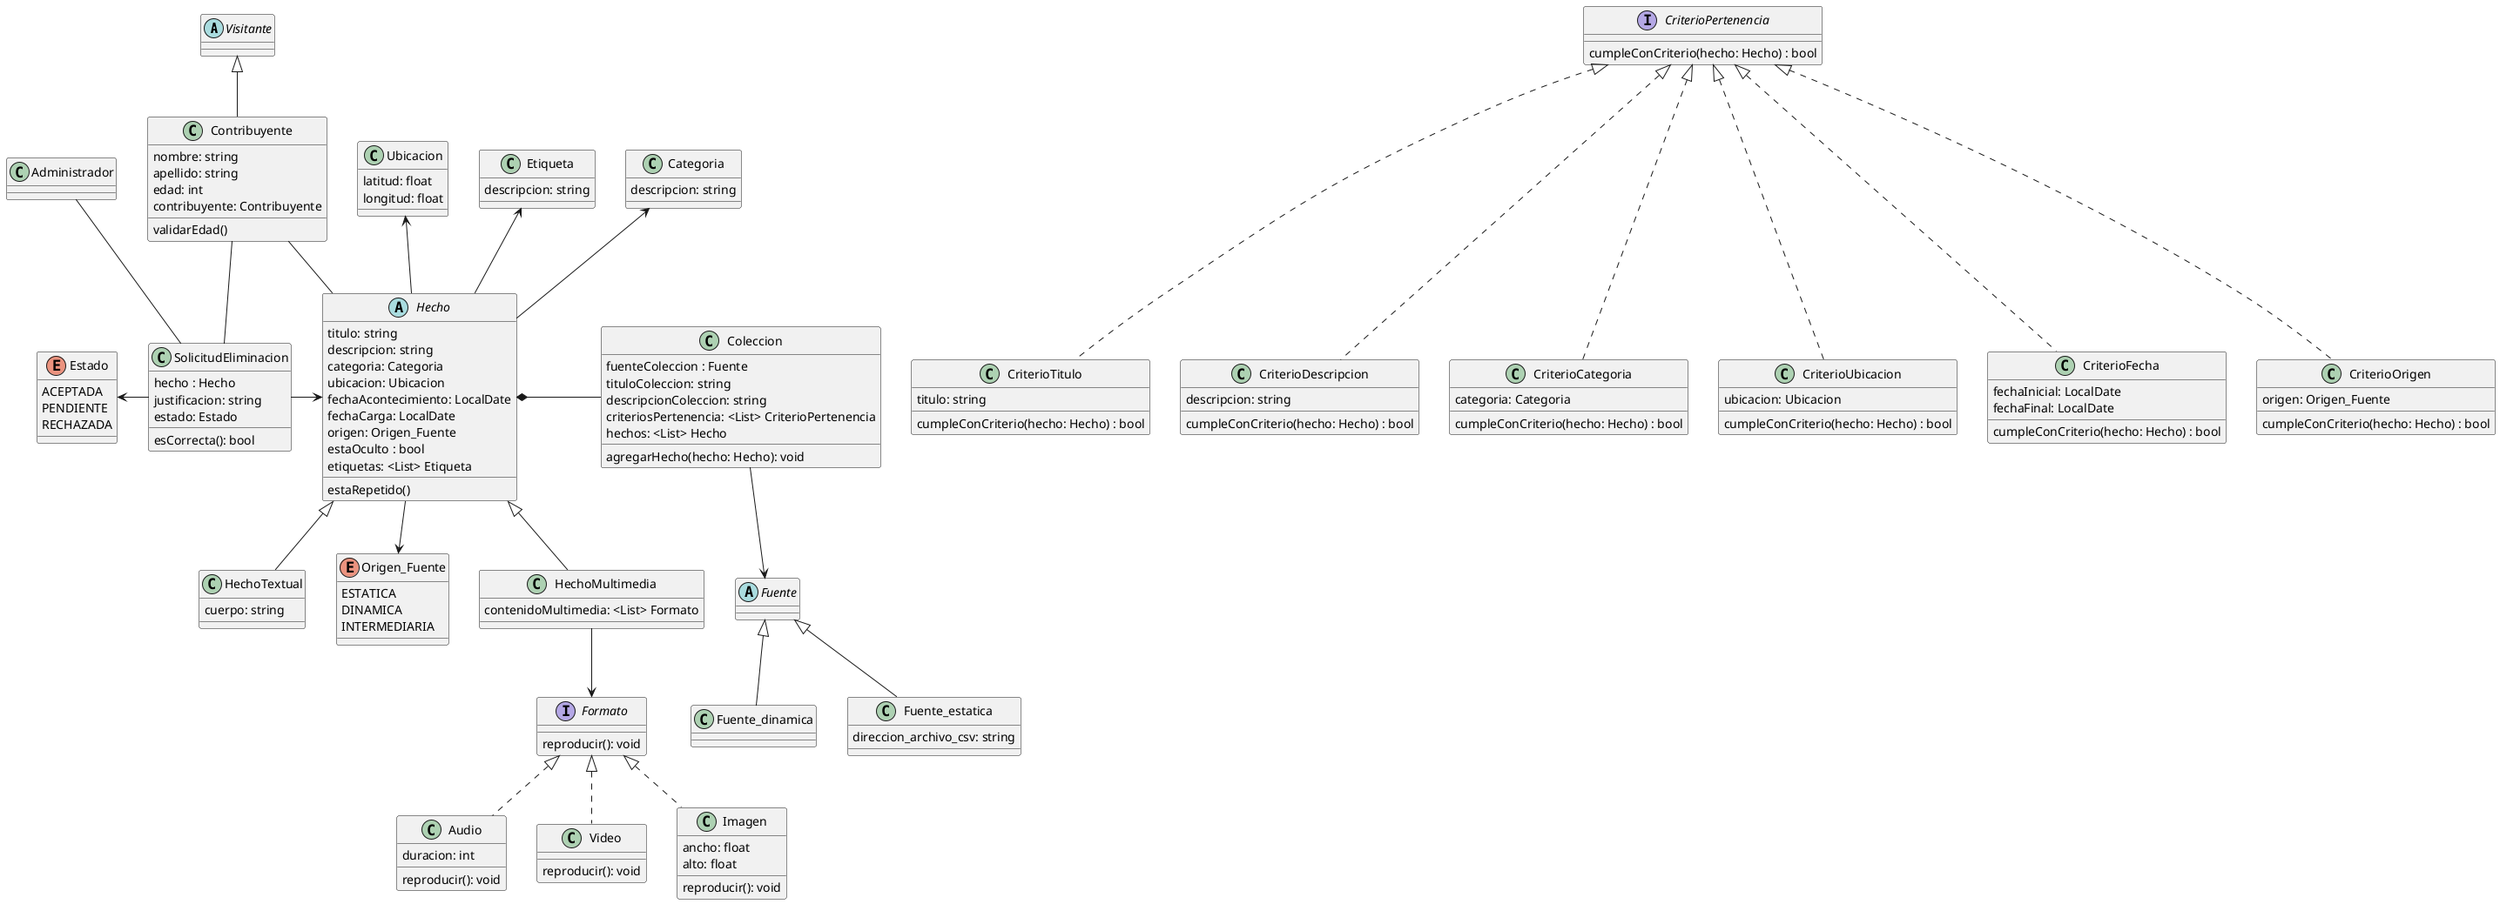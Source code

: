 @startuml trabajoPractico


'Clase padre de contribuyente y visualizador

abstract Visitante {
}

class Contribuyente extends Visitante {
    nombre: string
    apellido: string
    edad: int
    contribuyente: Contribuyente
    validarEdad()

}


class Coleccion {
    fuenteColeccion : Fuente
    tituloColeccion: string
    descripcionColeccion: string
    criteriosPertenencia: <List> CriterioPertenencia
    hechos: <List> Hecho
    agregarHecho(hecho: Hecho): void
}

abstract Fuente {
}

class Fuente_estatica extends Fuente {
    direccion_archivo_csv: string
}

class Fuente_dinamica extends Fuente {}

' DUDA => Criterios: lista de valores/atributos/lo que sea/ o clase
' Se diagraman las fuentes en el DC? o podemos dejarlo como un atributo
' "Obtención de hechos en lote por archivos CSV, implicancias en el diagrama de clase
' 
' https://www.youtube.com/watch?v=IpDr3I1X7Os
interface CriterioPertenencia {
    cumpleConCriterio(hecho: Hecho) : bool
}

class CriterioTitulo {
    titulo: string
    cumpleConCriterio(hecho: Hecho) : bool
}

class CriterioDescripcion {
    descripcion: string
    cumpleConCriterio(hecho: Hecho) : bool
}

class CriterioCategoria {
    categoria: Categoria
    cumpleConCriterio(hecho: Hecho) : bool
}

class CriterioUbicacion {
    ubicacion: Ubicacion
    cumpleConCriterio(hecho: Hecho) : bool
}

class CriterioFecha {
    fechaInicial: LocalDate
    fechaFinal: LocalDate
    cumpleConCriterio(hecho: Hecho) : bool
}

class CriterioOrigen {
    origen: Origen_Fuente
    cumpleConCriterio(hecho: Hecho) : bool
}

abstract class Hecho {
    titulo: string
    descripcion: string
    categoria: Categoria 
    ubicacion: Ubicacion
    fechaAcontecimiento: LocalDate
    fechaCarga: LocalDate
    origen: Origen_Fuente
    estaOculto : bool
    etiquetas: <List> Etiqueta

    estaRepetido()
}

class Categoria {
    descripcion: string
}

class Etiqueta {
    descripcion: string
}

class Ubicacion {
    latitud: float
    longitud: float
}

class HechoMultimedia extends Hecho {
    contenidoMultimedia: <List> Formato
}

interface Formato {
    reproducir(): void
}

class Audio {
    duracion: int
    reproducir(): void

}

class Video {
    reproducir(): void

}

class Imagen {
    ancho: float
    alto: float
    reproducir(): void
}

class HechoTextual extends Hecho {
    cuerpo: string
}

class SolicitudEliminacion {
    hecho : Hecho
    justificacion: string
    estado: Estado

    esCorrecta(): bool
}

enum Estado {
    ACEPTADA
    PENDIENTE
    RECHAZADA
}

enum Origen_Fuente {
    ESTATICA 
    DINAMICA
    INTERMEDIARIA
}

' Hecho
Hecho -up-> Categoria
Hecho -up-> Etiqueta
Hecho -down-> Origen_Fuente
Hecho <--left SolicitudEliminacion
Hecho *--right Coleccion
Hecho -up-> Ubicacion


Coleccion --> Fuente
SolicitudEliminacion --left-> Estado
HechoMultimedia -down-> Formato

Contribuyente -- Hecho
Contribuyente -- SolicitudEliminacion
Administrador -down- SolicitudEliminacion  
'Administrador -- Coleccion

' Criterios de pertenencia
CriterioPertenencia <|... CriterioTitulo
CriterioPertenencia <|... CriterioDescripcion
CriterioPertenencia <|... CriterioCategoria
CriterioPertenencia <|... CriterioUbicacion
CriterioPertenencia <|... CriterioFecha
CriterioPertenencia <|... CriterioOrigen

' Formato
Formato <|.. Audio
Formato <|.. Video
Formato <|.. Imagen


@enduml

' JUSTIFICACIONES DE: ESTAOCULTO, CRITERIOS PERTENENCIA, VISUALIZADOR, HECHO(CLASE ABSTRACTA), HECHO COMO CLASE ABSTRACTA